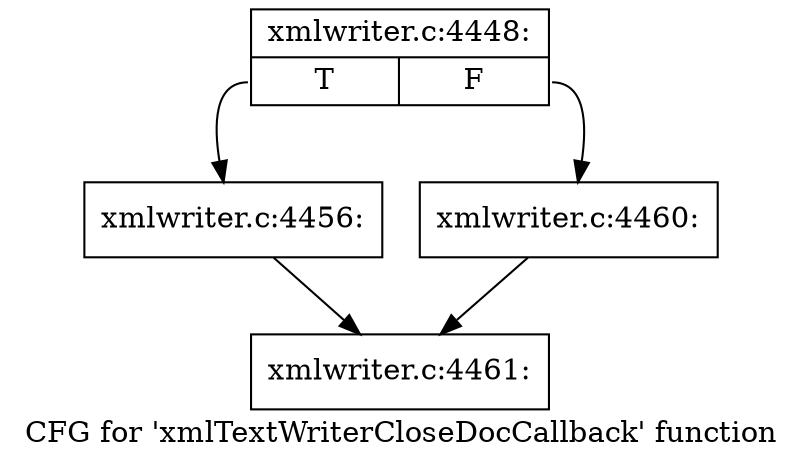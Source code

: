 digraph "CFG for 'xmlTextWriterCloseDocCallback' function" {
	label="CFG for 'xmlTextWriterCloseDocCallback' function";

	Node0x4176090 [shape=record,label="{xmlwriter.c:4448:|{<s0>T|<s1>F}}"];
	Node0x4176090:s0 -> Node0x4176ff0;
	Node0x4176090:s1 -> Node0x4177040;
	Node0x4176ff0 [shape=record,label="{xmlwriter.c:4456:}"];
	Node0x4176ff0 -> Node0x41744c0;
	Node0x4177040 [shape=record,label="{xmlwriter.c:4460:}"];
	Node0x4177040 -> Node0x41744c0;
	Node0x41744c0 [shape=record,label="{xmlwriter.c:4461:}"];
}
